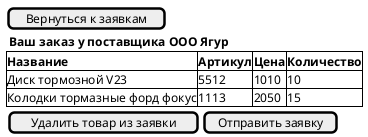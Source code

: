 @startsalt Отправление заявки
{
    [Вернуться к заявкам]
    <b> Ваш заказ у поставщика ООО Ягур
    {#<b>Название|<b>Артикул| <b>Цена| <b>Количество
    Диск тормозной V23|5512|1010|10
    Колодки тормазные форд фокус|1113|2050|15

    
    }
    {
        [Удалить товар из заявки]|[Отправить заявку]
    }
    
}
@endsalt
